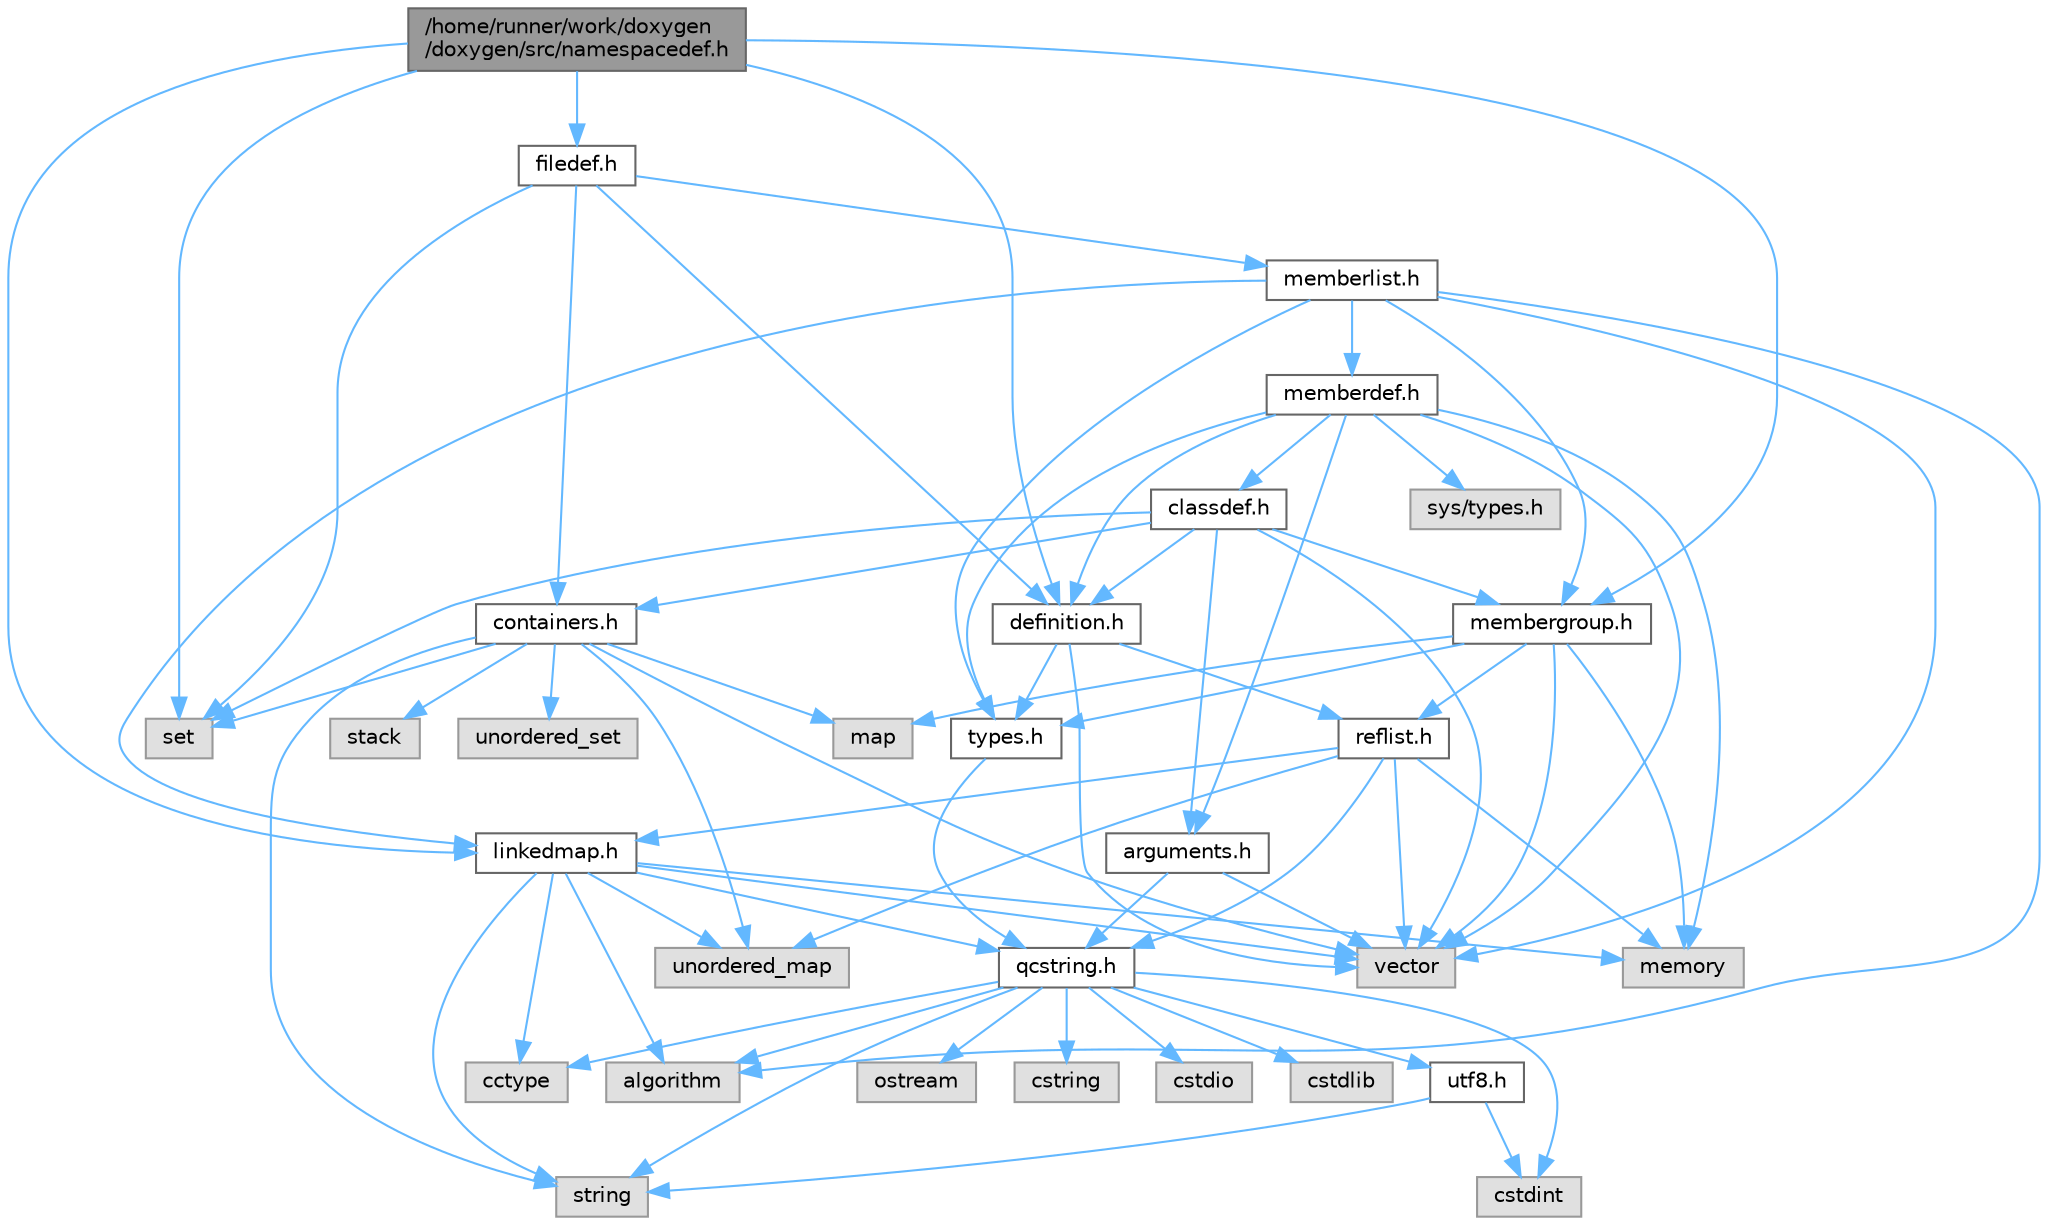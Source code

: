 digraph "/home/runner/work/doxygen/doxygen/src/namespacedef.h"
{
 // INTERACTIVE_SVG=YES
 // LATEX_PDF_SIZE
  bgcolor="transparent";
  edge [fontname=Helvetica,fontsize=10,labelfontname=Helvetica,labelfontsize=10];
  node [fontname=Helvetica,fontsize=10,shape=box,height=0.2,width=0.4];
  Node1 [label="/home/runner/work/doxygen\l/doxygen/src/namespacedef.h",height=0.2,width=0.4,color="gray40", fillcolor="grey60", style="filled", fontcolor="black",tooltip=" "];
  Node1 -> Node2 [color="steelblue1",style="solid",tooltip=" "];
  Node2 [label="set",height=0.2,width=0.4,color="grey60", fillcolor="#E0E0E0", style="filled",tooltip=" "];
  Node1 -> Node3 [color="steelblue1",style="solid",tooltip=" "];
  Node3 [label="definition.h",height=0.2,width=0.4,color="grey40", fillcolor="white", style="filled",URL="$df/da1/definition_8h.html",tooltip=" "];
  Node3 -> Node4 [color="steelblue1",style="solid",tooltip=" "];
  Node4 [label="vector",height=0.2,width=0.4,color="grey60", fillcolor="#E0E0E0", style="filled",tooltip=" "];
  Node3 -> Node5 [color="steelblue1",style="solid",tooltip=" "];
  Node5 [label="types.h",height=0.2,width=0.4,color="grey40", fillcolor="white", style="filled",URL="$d9/d49/types_8h.html",tooltip="This file contains a number of basic enums and types."];
  Node5 -> Node6 [color="steelblue1",style="solid",tooltip=" "];
  Node6 [label="qcstring.h",height=0.2,width=0.4,color="grey40", fillcolor="white", style="filled",URL="$d7/d5c/qcstring_8h.html",tooltip=" "];
  Node6 -> Node7 [color="steelblue1",style="solid",tooltip=" "];
  Node7 [label="string",height=0.2,width=0.4,color="grey60", fillcolor="#E0E0E0", style="filled",tooltip=" "];
  Node6 -> Node8 [color="steelblue1",style="solid",tooltip=" "];
  Node8 [label="algorithm",height=0.2,width=0.4,color="grey60", fillcolor="#E0E0E0", style="filled",tooltip=" "];
  Node6 -> Node9 [color="steelblue1",style="solid",tooltip=" "];
  Node9 [label="cctype",height=0.2,width=0.4,color="grey60", fillcolor="#E0E0E0", style="filled",tooltip=" "];
  Node6 -> Node10 [color="steelblue1",style="solid",tooltip=" "];
  Node10 [label="cstring",height=0.2,width=0.4,color="grey60", fillcolor="#E0E0E0", style="filled",tooltip=" "];
  Node6 -> Node11 [color="steelblue1",style="solid",tooltip=" "];
  Node11 [label="cstdio",height=0.2,width=0.4,color="grey60", fillcolor="#E0E0E0", style="filled",tooltip=" "];
  Node6 -> Node12 [color="steelblue1",style="solid",tooltip=" "];
  Node12 [label="cstdlib",height=0.2,width=0.4,color="grey60", fillcolor="#E0E0E0", style="filled",tooltip=" "];
  Node6 -> Node13 [color="steelblue1",style="solid",tooltip=" "];
  Node13 [label="cstdint",height=0.2,width=0.4,color="grey60", fillcolor="#E0E0E0", style="filled",tooltip=" "];
  Node6 -> Node14 [color="steelblue1",style="solid",tooltip=" "];
  Node14 [label="ostream",height=0.2,width=0.4,color="grey60", fillcolor="#E0E0E0", style="filled",tooltip=" "];
  Node6 -> Node15 [color="steelblue1",style="solid",tooltip=" "];
  Node15 [label="utf8.h",height=0.2,width=0.4,color="grey40", fillcolor="white", style="filled",URL="$db/d7c/utf8_8h.html",tooltip="Various UTF8 related helper functions."];
  Node15 -> Node13 [color="steelblue1",style="solid",tooltip=" "];
  Node15 -> Node7 [color="steelblue1",style="solid",tooltip=" "];
  Node3 -> Node16 [color="steelblue1",style="solid",tooltip=" "];
  Node16 [label="reflist.h",height=0.2,width=0.4,color="grey40", fillcolor="white", style="filled",URL="$d1/d02/reflist_8h.html",tooltip=" "];
  Node16 -> Node4 [color="steelblue1",style="solid",tooltip=" "];
  Node16 -> Node17 [color="steelblue1",style="solid",tooltip=" "];
  Node17 [label="unordered_map",height=0.2,width=0.4,color="grey60", fillcolor="#E0E0E0", style="filled",tooltip=" "];
  Node16 -> Node18 [color="steelblue1",style="solid",tooltip=" "];
  Node18 [label="memory",height=0.2,width=0.4,color="grey60", fillcolor="#E0E0E0", style="filled",tooltip=" "];
  Node16 -> Node6 [color="steelblue1",style="solid",tooltip=" "];
  Node16 -> Node19 [color="steelblue1",style="solid",tooltip=" "];
  Node19 [label="linkedmap.h",height=0.2,width=0.4,color="grey40", fillcolor="white", style="filled",URL="$da/de1/linkedmap_8h.html",tooltip=" "];
  Node19 -> Node17 [color="steelblue1",style="solid",tooltip=" "];
  Node19 -> Node4 [color="steelblue1",style="solid",tooltip=" "];
  Node19 -> Node18 [color="steelblue1",style="solid",tooltip=" "];
  Node19 -> Node7 [color="steelblue1",style="solid",tooltip=" "];
  Node19 -> Node8 [color="steelblue1",style="solid",tooltip=" "];
  Node19 -> Node9 [color="steelblue1",style="solid",tooltip=" "];
  Node19 -> Node6 [color="steelblue1",style="solid",tooltip=" "];
  Node1 -> Node20 [color="steelblue1",style="solid",tooltip=" "];
  Node20 [label="filedef.h",height=0.2,width=0.4,color="grey40", fillcolor="white", style="filled",URL="$d4/d3a/filedef_8h.html",tooltip=" "];
  Node20 -> Node2 [color="steelblue1",style="solid",tooltip=" "];
  Node20 -> Node3 [color="steelblue1",style="solid",tooltip=" "];
  Node20 -> Node21 [color="steelblue1",style="solid",tooltip=" "];
  Node21 [label="memberlist.h",height=0.2,width=0.4,color="grey40", fillcolor="white", style="filled",URL="$dd/d78/memberlist_8h.html",tooltip=" "];
  Node21 -> Node4 [color="steelblue1",style="solid",tooltip=" "];
  Node21 -> Node8 [color="steelblue1",style="solid",tooltip=" "];
  Node21 -> Node22 [color="steelblue1",style="solid",tooltip=" "];
  Node22 [label="memberdef.h",height=0.2,width=0.4,color="grey40", fillcolor="white", style="filled",URL="$d4/d46/memberdef_8h.html",tooltip=" "];
  Node22 -> Node4 [color="steelblue1",style="solid",tooltip=" "];
  Node22 -> Node18 [color="steelblue1",style="solid",tooltip=" "];
  Node22 -> Node23 [color="steelblue1",style="solid",tooltip=" "];
  Node23 [label="sys/types.h",height=0.2,width=0.4,color="grey60", fillcolor="#E0E0E0", style="filled",tooltip=" "];
  Node22 -> Node5 [color="steelblue1",style="solid",tooltip=" "];
  Node22 -> Node3 [color="steelblue1",style="solid",tooltip=" "];
  Node22 -> Node24 [color="steelblue1",style="solid",tooltip=" "];
  Node24 [label="arguments.h",height=0.2,width=0.4,color="grey40", fillcolor="white", style="filled",URL="$df/d9b/arguments_8h.html",tooltip=" "];
  Node24 -> Node4 [color="steelblue1",style="solid",tooltip=" "];
  Node24 -> Node6 [color="steelblue1",style="solid",tooltip=" "];
  Node22 -> Node25 [color="steelblue1",style="solid",tooltip=" "];
  Node25 [label="classdef.h",height=0.2,width=0.4,color="grey40", fillcolor="white", style="filled",URL="$d1/da6/classdef_8h.html",tooltip=" "];
  Node25 -> Node4 [color="steelblue1",style="solid",tooltip=" "];
  Node25 -> Node2 [color="steelblue1",style="solid",tooltip=" "];
  Node25 -> Node26 [color="steelblue1",style="solid",tooltip=" "];
  Node26 [label="containers.h",height=0.2,width=0.4,color="grey40", fillcolor="white", style="filled",URL="$d5/d75/containers_8h.html",tooltip=" "];
  Node26 -> Node4 [color="steelblue1",style="solid",tooltip=" "];
  Node26 -> Node7 [color="steelblue1",style="solid",tooltip=" "];
  Node26 -> Node2 [color="steelblue1",style="solid",tooltip=" "];
  Node26 -> Node27 [color="steelblue1",style="solid",tooltip=" "];
  Node27 [label="map",height=0.2,width=0.4,color="grey60", fillcolor="#E0E0E0", style="filled",tooltip=" "];
  Node26 -> Node28 [color="steelblue1",style="solid",tooltip=" "];
  Node28 [label="unordered_set",height=0.2,width=0.4,color="grey60", fillcolor="#E0E0E0", style="filled",tooltip=" "];
  Node26 -> Node17 [color="steelblue1",style="solid",tooltip=" "];
  Node26 -> Node29 [color="steelblue1",style="solid",tooltip=" "];
  Node29 [label="stack",height=0.2,width=0.4,color="grey60", fillcolor="#E0E0E0", style="filled",tooltip=" "];
  Node25 -> Node3 [color="steelblue1",style="solid",tooltip=" "];
  Node25 -> Node24 [color="steelblue1",style="solid",tooltip=" "];
  Node25 -> Node30 [color="steelblue1",style="solid",tooltip=" "];
  Node30 [label="membergroup.h",height=0.2,width=0.4,color="grey40", fillcolor="white", style="filled",URL="$d9/d11/membergroup_8h.html",tooltip=" "];
  Node30 -> Node4 [color="steelblue1",style="solid",tooltip=" "];
  Node30 -> Node27 [color="steelblue1",style="solid",tooltip=" "];
  Node30 -> Node18 [color="steelblue1",style="solid",tooltip=" "];
  Node30 -> Node5 [color="steelblue1",style="solid",tooltip=" "];
  Node30 -> Node16 [color="steelblue1",style="solid",tooltip=" "];
  Node21 -> Node19 [color="steelblue1",style="solid",tooltip=" "];
  Node21 -> Node5 [color="steelblue1",style="solid",tooltip=" "];
  Node21 -> Node30 [color="steelblue1",style="solid",tooltip=" "];
  Node20 -> Node26 [color="steelblue1",style="solid",tooltip=" "];
  Node1 -> Node19 [color="steelblue1",style="solid",tooltip=" "];
  Node1 -> Node30 [color="steelblue1",style="solid",tooltip=" "];
}
